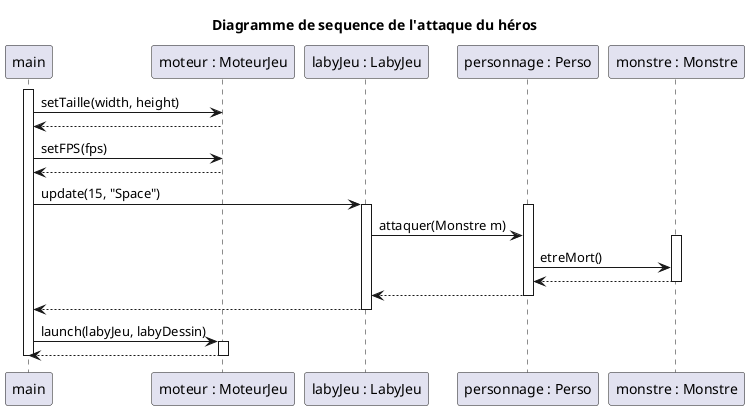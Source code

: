 @startuml

title Diagramme de sequence de l'attaque du héros

participant "main" as main
participant "moteur : MoteurJeu" as moteur
participant "labyJeu : LabyJeu" as labyJeu
participant "personnage : Perso" as personnage
participant "monstre : Monstre" as monstre




activate main
    main -> moteur : setTaille(width, height)
    moteur --> main
    main -> moteur : setFPS(fps)
    moteur --> main
    main -> labyJeu : update(15, "Space")

    activate labyJeu
        activate personnage
            labyJeu -> personnage : attaquer(Monstre m)
            activate monstre
                personnage -> monstre : etreMort()
                monstre --> personnage
            deactivate monstre
            personnage --> labyJeu
        deactivate personnage

        labyJeu --> main
    deactivate labyJeu

    main -> moteur : launch(labyJeu, labyDessin)
    activate moteur
    moteur --> main
    deactivate moteur

deactivate main

@enduml